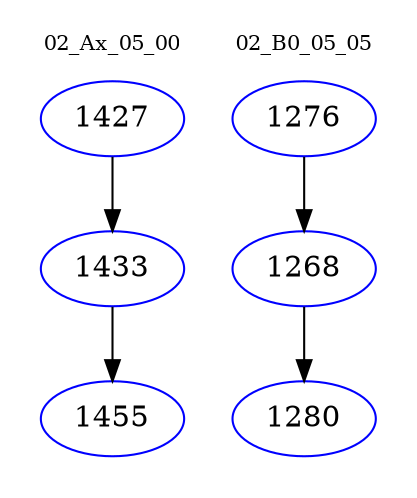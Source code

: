 digraph{
subgraph cluster_0 {
color = white
label = "02_Ax_05_00";
fontsize=10;
T0_1427 [label="1427", color="blue"]
T0_1427 -> T0_1433 [color="black"]
T0_1433 [label="1433", color="blue"]
T0_1433 -> T0_1455 [color="black"]
T0_1455 [label="1455", color="blue"]
}
subgraph cluster_1 {
color = white
label = "02_B0_05_05";
fontsize=10;
T1_1276 [label="1276", color="blue"]
T1_1276 -> T1_1268 [color="black"]
T1_1268 [label="1268", color="blue"]
T1_1268 -> T1_1280 [color="black"]
T1_1280 [label="1280", color="blue"]
}
}
